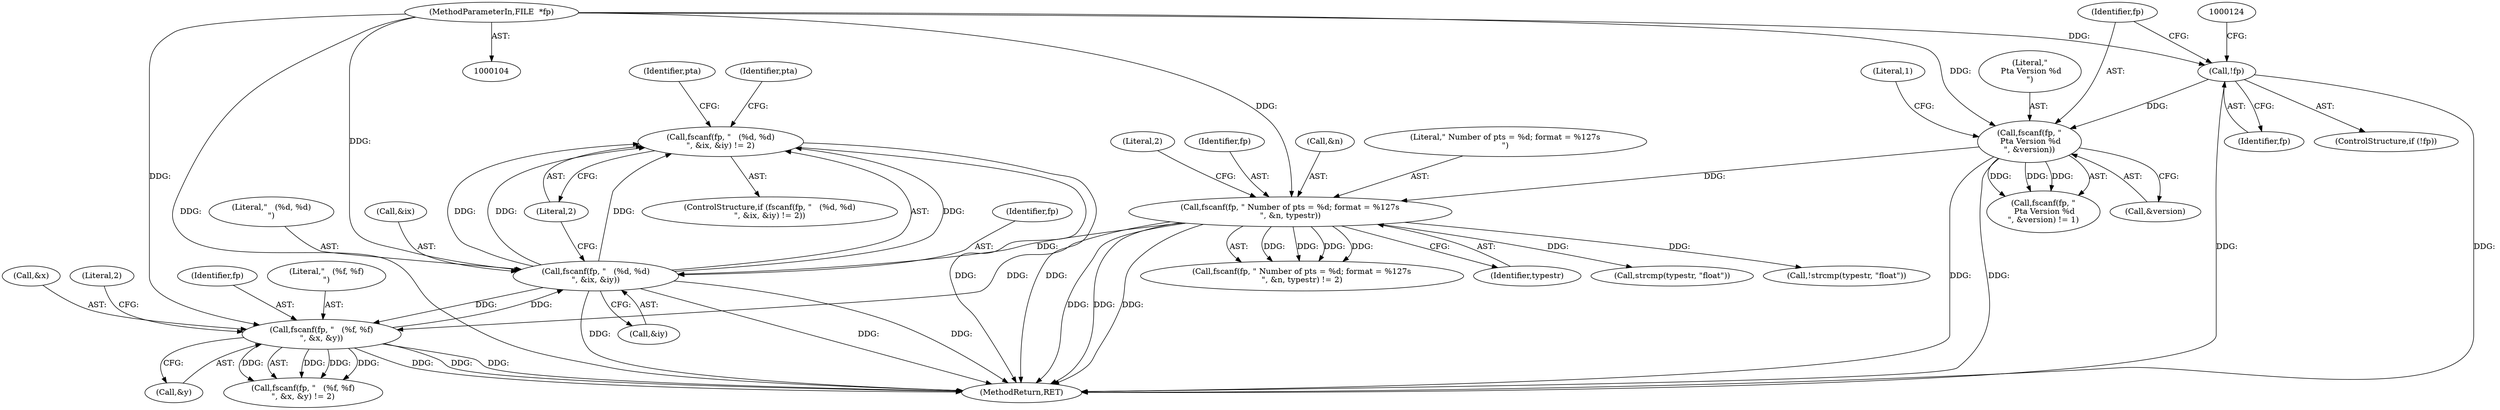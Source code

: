digraph "0_leptonica_ee301cb2029db8a6289c5295daa42bba7715e99a_5@API" {
"1000240" [label="(Call,fscanf(fp, \"   (%d, %d)\n\", &ix, &iy) != 2)"];
"1000241" [label="(Call,fscanf(fp, \"   (%d, %d)\n\", &ix, &iy))"];
"1000157" [label="(Call,fscanf(fp, \" Number of pts = %d; format = %127s\n\", &n, typestr))"];
"1000131" [label="(Call,fscanf(fp, \"\n Pta Version %d\n\", &version))"];
"1000120" [label="(Call,!fp)"];
"1000105" [label="(MethodParameterIn,FILE  *fp)"];
"1000214" [label="(Call,fscanf(fp, \"   (%f, %f)\n\", &x, &y))"];
"1000242" [label="(Identifier,fp)"];
"1000243" [label="(Literal,\"   (%d, %d)\n\")"];
"1000221" [label="(Literal,2)"];
"1000246" [label="(Call,&iy)"];
"1000252" [label="(Identifier,pta)"];
"1000130" [label="(Call,fscanf(fp, \"\n Pta Version %d\n\", &version) != 1)"];
"1000215" [label="(Identifier,fp)"];
"1000157" [label="(Call,fscanf(fp, \" Number of pts = %d; format = %127s\n\", &n, typestr))"];
"1000248" [label="(Literal,2)"];
"1000213" [label="(Call,fscanf(fp, \"   (%f, %f)\n\", &x, &y) != 2)"];
"1000120" [label="(Call,!fp)"];
"1000219" [label="(Call,&y)"];
"1000156" [label="(Call,fscanf(fp, \" Number of pts = %d; format = %127s\n\", &n, typestr) != 2)"];
"1000119" [label="(ControlStructure,if (!fp))"];
"1000136" [label="(Literal,1)"];
"1000160" [label="(Call,&n)"];
"1000214" [label="(Call,fscanf(fp, \"   (%f, %f)\n\", &x, &y))"];
"1000216" [label="(Literal,\"   (%f, %f)\n\")"];
"1000217" [label="(Call,&x)"];
"1000133" [label="(Literal,\"\n Pta Version %d\n\")"];
"1000240" [label="(Call,fscanf(fp, \"   (%d, %d)\n\", &ix, &iy) != 2)"];
"1000266" [label="(MethodReturn,RET)"];
"1000131" [label="(Call,fscanf(fp, \"\n Pta Version %d\n\", &version))"];
"1000159" [label="(Literal,\" Number of pts = %d; format = %127s\n\")"];
"1000162" [label="(Identifier,typestr)"];
"1000163" [label="(Literal,2)"];
"1000241" [label="(Call,fscanf(fp, \"   (%d, %d)\n\", &ix, &iy))"];
"1000244" [label="(Call,&ix)"];
"1000134" [label="(Call,&version)"];
"1000132" [label="(Identifier,fp)"];
"1000261" [label="(Identifier,pta)"];
"1000173" [label="(Call,strcmp(typestr, \"float\"))"];
"1000105" [label="(MethodParameterIn,FILE  *fp)"];
"1000158" [label="(Identifier,fp)"];
"1000172" [label="(Call,!strcmp(typestr, \"float\"))"];
"1000121" [label="(Identifier,fp)"];
"1000239" [label="(ControlStructure,if (fscanf(fp, \"   (%d, %d)\n\", &ix, &iy) != 2))"];
"1000240" -> "1000239"  [label="AST: "];
"1000240" -> "1000248"  [label="CFG: "];
"1000241" -> "1000240"  [label="AST: "];
"1000248" -> "1000240"  [label="AST: "];
"1000252" -> "1000240"  [label="CFG: "];
"1000261" -> "1000240"  [label="CFG: "];
"1000240" -> "1000266"  [label="DDG: "];
"1000240" -> "1000266"  [label="DDG: "];
"1000241" -> "1000240"  [label="DDG: "];
"1000241" -> "1000240"  [label="DDG: "];
"1000241" -> "1000240"  [label="DDG: "];
"1000241" -> "1000240"  [label="DDG: "];
"1000241" -> "1000246"  [label="CFG: "];
"1000242" -> "1000241"  [label="AST: "];
"1000243" -> "1000241"  [label="AST: "];
"1000244" -> "1000241"  [label="AST: "];
"1000246" -> "1000241"  [label="AST: "];
"1000248" -> "1000241"  [label="CFG: "];
"1000241" -> "1000266"  [label="DDG: "];
"1000241" -> "1000266"  [label="DDG: "];
"1000241" -> "1000266"  [label="DDG: "];
"1000241" -> "1000214"  [label="DDG: "];
"1000157" -> "1000241"  [label="DDG: "];
"1000214" -> "1000241"  [label="DDG: "];
"1000105" -> "1000241"  [label="DDG: "];
"1000157" -> "1000156"  [label="AST: "];
"1000157" -> "1000162"  [label="CFG: "];
"1000158" -> "1000157"  [label="AST: "];
"1000159" -> "1000157"  [label="AST: "];
"1000160" -> "1000157"  [label="AST: "];
"1000162" -> "1000157"  [label="AST: "];
"1000163" -> "1000157"  [label="CFG: "];
"1000157" -> "1000266"  [label="DDG: "];
"1000157" -> "1000266"  [label="DDG: "];
"1000157" -> "1000266"  [label="DDG: "];
"1000157" -> "1000156"  [label="DDG: "];
"1000157" -> "1000156"  [label="DDG: "];
"1000157" -> "1000156"  [label="DDG: "];
"1000157" -> "1000156"  [label="DDG: "];
"1000131" -> "1000157"  [label="DDG: "];
"1000105" -> "1000157"  [label="DDG: "];
"1000157" -> "1000172"  [label="DDG: "];
"1000157" -> "1000173"  [label="DDG: "];
"1000157" -> "1000214"  [label="DDG: "];
"1000131" -> "1000130"  [label="AST: "];
"1000131" -> "1000134"  [label="CFG: "];
"1000132" -> "1000131"  [label="AST: "];
"1000133" -> "1000131"  [label="AST: "];
"1000134" -> "1000131"  [label="AST: "];
"1000136" -> "1000131"  [label="CFG: "];
"1000131" -> "1000266"  [label="DDG: "];
"1000131" -> "1000266"  [label="DDG: "];
"1000131" -> "1000130"  [label="DDG: "];
"1000131" -> "1000130"  [label="DDG: "];
"1000131" -> "1000130"  [label="DDG: "];
"1000120" -> "1000131"  [label="DDG: "];
"1000105" -> "1000131"  [label="DDG: "];
"1000120" -> "1000119"  [label="AST: "];
"1000120" -> "1000121"  [label="CFG: "];
"1000121" -> "1000120"  [label="AST: "];
"1000124" -> "1000120"  [label="CFG: "];
"1000132" -> "1000120"  [label="CFG: "];
"1000120" -> "1000266"  [label="DDG: "];
"1000120" -> "1000266"  [label="DDG: "];
"1000105" -> "1000120"  [label="DDG: "];
"1000105" -> "1000104"  [label="AST: "];
"1000105" -> "1000266"  [label="DDG: "];
"1000105" -> "1000214"  [label="DDG: "];
"1000214" -> "1000213"  [label="AST: "];
"1000214" -> "1000219"  [label="CFG: "];
"1000215" -> "1000214"  [label="AST: "];
"1000216" -> "1000214"  [label="AST: "];
"1000217" -> "1000214"  [label="AST: "];
"1000219" -> "1000214"  [label="AST: "];
"1000221" -> "1000214"  [label="CFG: "];
"1000214" -> "1000266"  [label="DDG: "];
"1000214" -> "1000266"  [label="DDG: "];
"1000214" -> "1000266"  [label="DDG: "];
"1000214" -> "1000213"  [label="DDG: "];
"1000214" -> "1000213"  [label="DDG: "];
"1000214" -> "1000213"  [label="DDG: "];
"1000214" -> "1000213"  [label="DDG: "];
}
